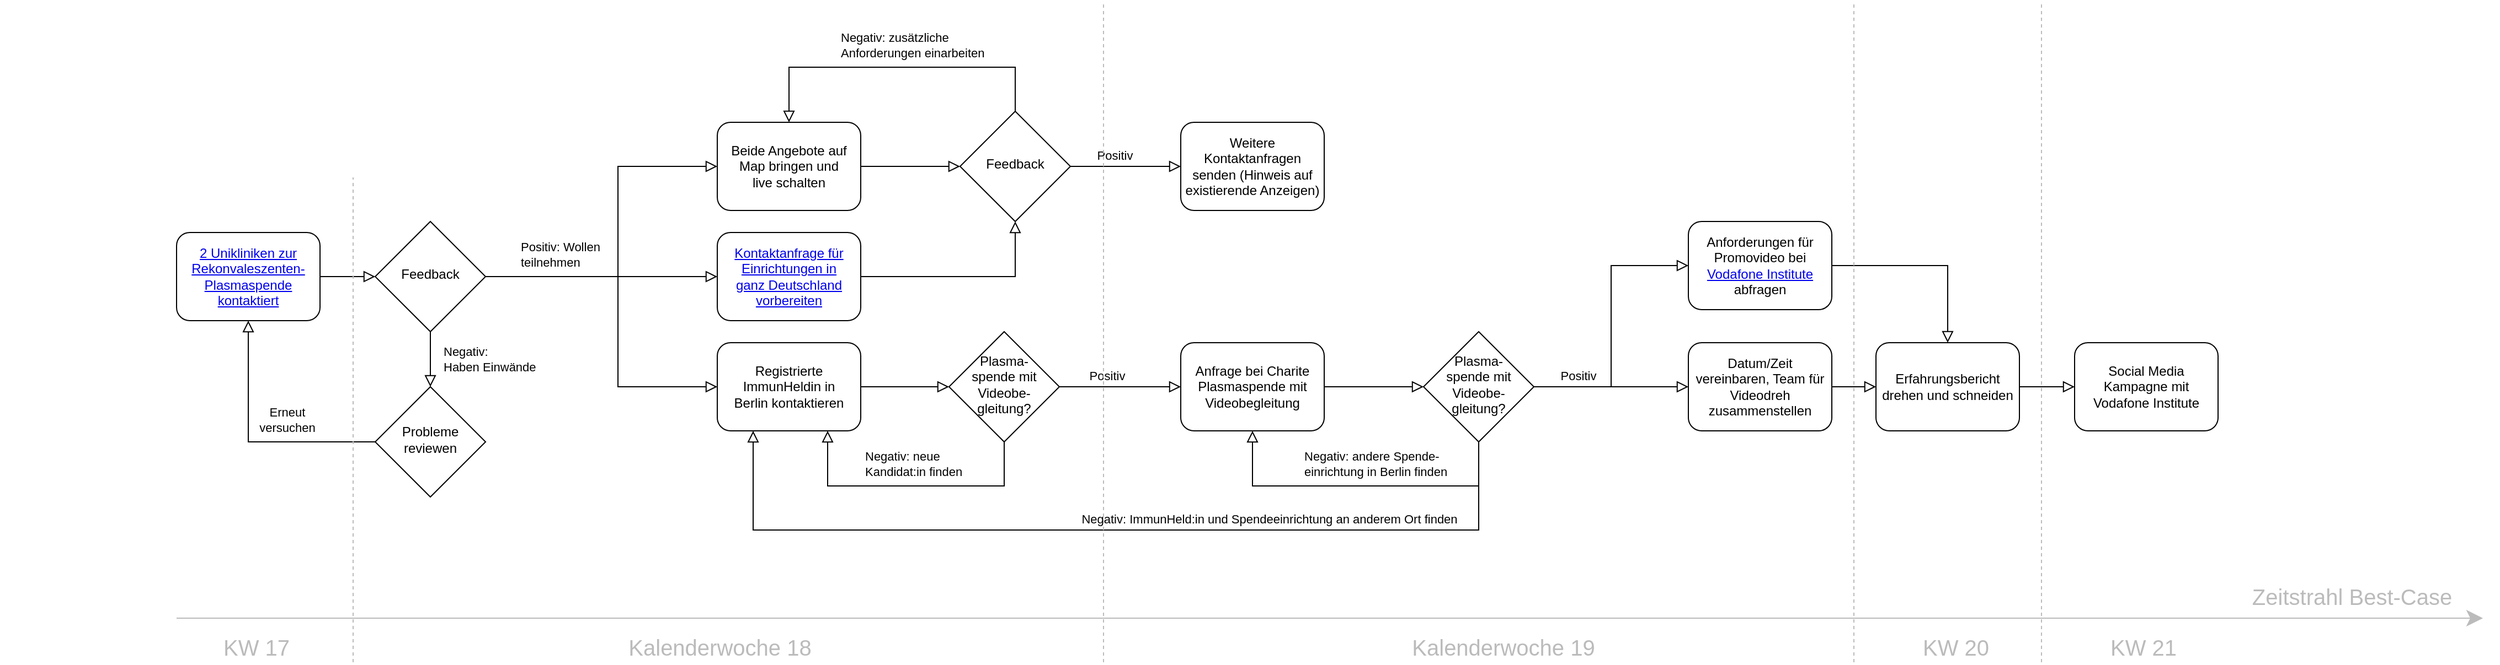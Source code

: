 <mxfile version="13.0.1" type="github">
  <diagram id="C5RBs43oDa-KdzZeNtuy" name="Page-1">
    <mxGraphModel dx="2635" dy="1240" grid="1" gridSize="10" guides="1" tooltips="1" connect="1" arrows="1" fold="1" page="1" pageScale="1" pageWidth="827" pageHeight="1169" math="0" shadow="0">
      <root>
        <mxCell id="WIyWlLk6GJQsqaUBKTNV-0" />
        <mxCell id="WIyWlLk6GJQsqaUBKTNV-1" parent="WIyWlLk6GJQsqaUBKTNV-0" />
        <mxCell id="WIyWlLk6GJQsqaUBKTNV-2" value="" style="rounded=0;html=1;jettySize=auto;orthogonalLoop=1;fontSize=11;endArrow=block;endFill=0;endSize=8;strokeWidth=1;shadow=0;labelBackgroundColor=none;edgeStyle=orthogonalEdgeStyle;" parent="WIyWlLk6GJQsqaUBKTNV-1" source="WIyWlLk6GJQsqaUBKTNV-3" target="WIyWlLk6GJQsqaUBKTNV-6" edge="1">
          <mxGeometry relative="1" as="geometry" />
        </mxCell>
        <mxCell id="WIyWlLk6GJQsqaUBKTNV-3" value="&lt;a href=&quot;https://github.com/weliveindetail/ImmunHelden.de/issues/11&quot;&gt;2 Unikliniken zur Rekonvaleszenten-Plasmaspende kontaktiert&lt;/a&gt;" style="rounded=1;whiteSpace=wrap;html=1;fontSize=12;glass=0;strokeWidth=1;shadow=0;" parent="WIyWlLk6GJQsqaUBKTNV-1" vertex="1">
          <mxGeometry x="-520" y="410" width="130" height="80" as="geometry" />
        </mxCell>
        <mxCell id="WIyWlLk6GJQsqaUBKTNV-4" value="&lt;div align=&quot;left&quot;&gt;Negativ:&lt;br&gt;&lt;/div&gt;&lt;div align=&quot;left&quot;&gt;Haben Einwände&lt;br&gt;&lt;/div&gt;" style="rounded=0;html=1;jettySize=auto;orthogonalLoop=1;fontSize=11;endArrow=block;endFill=0;endSize=8;strokeWidth=1;shadow=0;labelBackgroundColor=none;edgeStyle=orthogonalEdgeStyle;align=left;" parent="WIyWlLk6GJQsqaUBKTNV-1" source="WIyWlLk6GJQsqaUBKTNV-6" target="WIyWlLk6GJQsqaUBKTNV-10" edge="1">
          <mxGeometry y="10" relative="1" as="geometry">
            <mxPoint as="offset" />
          </mxGeometry>
        </mxCell>
        <mxCell id="WIyWlLk6GJQsqaUBKTNV-5" value="&lt;div align=&quot;left&quot;&gt;Positiv: Wollen&lt;br&gt;teilnehmen&lt;/div&gt;" style="edgeStyle=orthogonalEdgeStyle;rounded=0;html=1;jettySize=auto;orthogonalLoop=1;fontSize=11;endArrow=block;endFill=0;endSize=8;strokeWidth=1;shadow=0;labelBackgroundColor=none;align=left;" parent="WIyWlLk6GJQsqaUBKTNV-1" source="WIyWlLk6GJQsqaUBKTNV-6" target="WIyWlLk6GJQsqaUBKTNV-7" edge="1">
          <mxGeometry x="-0.714" y="20" relative="1" as="geometry">
            <mxPoint as="offset" />
          </mxGeometry>
        </mxCell>
        <mxCell id="eErChaB8MKPypUC0hWl1-0" style="edgeStyle=orthogonalEdgeStyle;rounded=0;orthogonalLoop=1;jettySize=auto;html=1;endArrow=block;endFill=0;strokeWidth=1;entryX=0;entryY=0.5;entryDx=0;entryDy=0;endSize=8;" edge="1" parent="WIyWlLk6GJQsqaUBKTNV-1" source="WIyWlLk6GJQsqaUBKTNV-6" target="eErChaB8MKPypUC0hWl1-1">
          <mxGeometry relative="1" as="geometry">
            <mxPoint x="-120" y="340" as="targetPoint" />
            <Array as="points">
              <mxPoint x="-120" y="450" />
              <mxPoint x="-120" y="350" />
            </Array>
          </mxGeometry>
        </mxCell>
        <mxCell id="eErChaB8MKPypUC0hWl1-10" style="edgeStyle=orthogonalEdgeStyle;rounded=0;orthogonalLoop=1;jettySize=auto;html=1;entryX=0;entryY=0.5;entryDx=0;entryDy=0;endArrow=block;endFill=0;endSize=8;strokeWidth=1;" edge="1" parent="WIyWlLk6GJQsqaUBKTNV-1" source="WIyWlLk6GJQsqaUBKTNV-6" target="eErChaB8MKPypUC0hWl1-9">
          <mxGeometry relative="1" as="geometry">
            <Array as="points">
              <mxPoint x="-120" y="450" />
              <mxPoint x="-120" y="550" />
            </Array>
          </mxGeometry>
        </mxCell>
        <mxCell id="WIyWlLk6GJQsqaUBKTNV-6" value="Feedback" style="rhombus;whiteSpace=wrap;html=1;shadow=0;fontFamily=Helvetica;fontSize=12;align=center;strokeWidth=1;spacing=6;spacingTop=-4;" parent="WIyWlLk6GJQsqaUBKTNV-1" vertex="1">
          <mxGeometry x="-340" y="400" width="100" height="100" as="geometry" />
        </mxCell>
        <mxCell id="eErChaB8MKPypUC0hWl1-6" style="edgeStyle=orthogonalEdgeStyle;rounded=0;orthogonalLoop=1;jettySize=auto;html=1;endArrow=block;endFill=0;endSize=8;strokeWidth=1;" edge="1" parent="WIyWlLk6GJQsqaUBKTNV-1" source="WIyWlLk6GJQsqaUBKTNV-7" target="eErChaB8MKPypUC0hWl1-2">
          <mxGeometry relative="1" as="geometry">
            <mxPoint x="150" y="450" as="targetPoint" />
          </mxGeometry>
        </mxCell>
        <mxCell id="WIyWlLk6GJQsqaUBKTNV-7" value="&lt;a href=&quot;https://www.blutspenden.de/blutspendedienste/&quot;&gt;Kontaktanfrage für Einrichtungen in&lt;br&gt;ganz Deutschland vorbereiten&lt;/a&gt;" style="rounded=1;whiteSpace=wrap;html=1;fontSize=12;glass=0;strokeWidth=1;shadow=0;" parent="WIyWlLk6GJQsqaUBKTNV-1" vertex="1">
          <mxGeometry x="-30" y="410" width="130" height="80" as="geometry" />
        </mxCell>
        <mxCell id="WIyWlLk6GJQsqaUBKTNV-8" value="Erneut&lt;br&gt;versuchen" style="rounded=0;html=1;jettySize=auto;orthogonalLoop=1;fontSize=11;endArrow=block;endFill=0;endSize=8;strokeWidth=1;shadow=0;labelBackgroundColor=none;edgeStyle=orthogonalEdgeStyle;entryX=0.5;entryY=1;entryDx=0;entryDy=0;" parent="WIyWlLk6GJQsqaUBKTNV-1" source="WIyWlLk6GJQsqaUBKTNV-10" target="WIyWlLk6GJQsqaUBKTNV-3" edge="1">
          <mxGeometry x="-0.289" y="-20" relative="1" as="geometry">
            <mxPoint as="offset" />
          </mxGeometry>
        </mxCell>
        <mxCell id="WIyWlLk6GJQsqaUBKTNV-10" value="Probleme&lt;br&gt;reviewen" style="rhombus;whiteSpace=wrap;html=1;shadow=0;fontFamily=Helvetica;fontSize=12;align=center;strokeWidth=1;spacing=6;spacingTop=-4;" parent="WIyWlLk6GJQsqaUBKTNV-1" vertex="1">
          <mxGeometry x="-340" y="550" width="100" height="100" as="geometry" />
        </mxCell>
        <mxCell id="WIyWlLk6GJQsqaUBKTNV-11" value="Weitere Kontaktanfragen senden (Hinweis auf existierende Anzeigen)" style="rounded=1;whiteSpace=wrap;html=1;fontSize=12;glass=0;strokeWidth=1;shadow=0;" parent="WIyWlLk6GJQsqaUBKTNV-1" vertex="1">
          <mxGeometry x="390" y="310" width="130" height="80" as="geometry" />
        </mxCell>
        <mxCell id="eErChaB8MKPypUC0hWl1-3" style="edgeStyle=orthogonalEdgeStyle;rounded=0;orthogonalLoop=1;jettySize=auto;html=1;endArrow=block;endFill=0;endSize=8;strokeWidth=1;" edge="1" parent="WIyWlLk6GJQsqaUBKTNV-1" source="eErChaB8MKPypUC0hWl1-1" target="eErChaB8MKPypUC0hWl1-2">
          <mxGeometry relative="1" as="geometry" />
        </mxCell>
        <mxCell id="eErChaB8MKPypUC0hWl1-1" value="Beide Angebote auf Map bringen und&lt;br&gt;live schalten" style="rounded=1;whiteSpace=wrap;html=1;fontSize=12;glass=0;strokeWidth=1;shadow=0;" vertex="1" parent="WIyWlLk6GJQsqaUBKTNV-1">
          <mxGeometry x="-30" y="310" width="130" height="80" as="geometry" />
        </mxCell>
        <mxCell id="eErChaB8MKPypUC0hWl1-4" style="edgeStyle=orthogonalEdgeStyle;rounded=0;orthogonalLoop=1;jettySize=auto;html=1;endArrow=block;endFill=0;endSize=8;strokeWidth=1;entryX=0.5;entryY=0;entryDx=0;entryDy=0;" edge="1" parent="WIyWlLk6GJQsqaUBKTNV-1" source="eErChaB8MKPypUC0hWl1-2" target="eErChaB8MKPypUC0hWl1-1">
          <mxGeometry relative="1" as="geometry">
            <mxPoint x="240" y="230" as="targetPoint" />
            <Array as="points">
              <mxPoint x="240" y="260" />
              <mxPoint x="35" y="260" />
            </Array>
          </mxGeometry>
        </mxCell>
        <mxCell id="eErChaB8MKPypUC0hWl1-5" value="&lt;div align=&quot;left&quot;&gt;Negativ: zusätzliche&lt;br&gt;&lt;/div&gt;&lt;div align=&quot;left&quot;&gt;Anforderungen einarbeiten&lt;br&gt;&lt;/div&gt;" style="edgeLabel;html=1;align=left;verticalAlign=middle;resizable=0;points=[];" vertex="1" connectable="0" parent="eErChaB8MKPypUC0hWl1-4">
          <mxGeometry x="0.01" y="-1" relative="1" as="geometry">
            <mxPoint x="-51" y="-19" as="offset" />
          </mxGeometry>
        </mxCell>
        <mxCell id="eErChaB8MKPypUC0hWl1-7" style="edgeStyle=orthogonalEdgeStyle;rounded=0;orthogonalLoop=1;jettySize=auto;html=1;entryX=0;entryY=0.5;entryDx=0;entryDy=0;endArrow=block;endFill=0;endSize=8;strokeWidth=1;" edge="1" parent="WIyWlLk6GJQsqaUBKTNV-1" source="eErChaB8MKPypUC0hWl1-2" target="WIyWlLk6GJQsqaUBKTNV-11">
          <mxGeometry relative="1" as="geometry" />
        </mxCell>
        <mxCell id="eErChaB8MKPypUC0hWl1-24" value="Positiv" style="edgeLabel;html=1;align=center;verticalAlign=middle;resizable=0;points=[];" vertex="1" connectable="0" parent="eErChaB8MKPypUC0hWl1-7">
          <mxGeometry x="-0.58" y="-1" relative="1" as="geometry">
            <mxPoint x="19" y="-11" as="offset" />
          </mxGeometry>
        </mxCell>
        <mxCell id="eErChaB8MKPypUC0hWl1-2" value="Feedback" style="rhombus;whiteSpace=wrap;html=1;shadow=0;fontFamily=Helvetica;fontSize=12;align=center;strokeWidth=1;spacing=6;spacingTop=-4;" vertex="1" parent="WIyWlLk6GJQsqaUBKTNV-1">
          <mxGeometry x="190" y="300" width="100" height="100" as="geometry" />
        </mxCell>
        <mxCell id="eErChaB8MKPypUC0hWl1-18" style="edgeStyle=orthogonalEdgeStyle;rounded=0;orthogonalLoop=1;jettySize=auto;html=1;endArrow=block;endFill=0;endSize=8;strokeWidth=1;" edge="1" parent="WIyWlLk6GJQsqaUBKTNV-1" source="eErChaB8MKPypUC0hWl1-8" target="eErChaB8MKPypUC0hWl1-14">
          <mxGeometry relative="1" as="geometry" />
        </mxCell>
        <mxCell id="eErChaB8MKPypUC0hWl1-8" value="Anfrage bei Charite&lt;br&gt;Plasmaspende mit Videobegleitung" style="rounded=1;whiteSpace=wrap;html=1;fontSize=12;glass=0;strokeWidth=1;shadow=0;" vertex="1" parent="WIyWlLk6GJQsqaUBKTNV-1">
          <mxGeometry x="390" y="510" width="130" height="80" as="geometry" />
        </mxCell>
        <mxCell id="eErChaB8MKPypUC0hWl1-12" value="" style="edgeStyle=orthogonalEdgeStyle;rounded=0;orthogonalLoop=1;jettySize=auto;html=1;endArrow=block;endFill=0;endSize=8;strokeWidth=1;" edge="1" parent="WIyWlLk6GJQsqaUBKTNV-1" source="eErChaB8MKPypUC0hWl1-9">
          <mxGeometry relative="1" as="geometry">
            <mxPoint x="180" y="550" as="targetPoint" />
          </mxGeometry>
        </mxCell>
        <mxCell id="eErChaB8MKPypUC0hWl1-9" value="Registrierte ImmunHeldin in&lt;br&gt;Berlin kontaktieren" style="rounded=1;whiteSpace=wrap;html=1;fontSize=12;glass=0;strokeWidth=1;shadow=0;" vertex="1" parent="WIyWlLk6GJQsqaUBKTNV-1">
          <mxGeometry x="-30" y="510" width="130" height="80" as="geometry" />
        </mxCell>
        <mxCell id="eErChaB8MKPypUC0hWl1-15" value="" style="edgeStyle=orthogonalEdgeStyle;rounded=0;orthogonalLoop=1;jettySize=auto;html=1;endArrow=block;endFill=0;endSize=8;strokeWidth=1;" edge="1" parent="WIyWlLk6GJQsqaUBKTNV-1" source="eErChaB8MKPypUC0hWl1-13">
          <mxGeometry relative="1" as="geometry">
            <mxPoint x="70" y="590" as="targetPoint" />
            <Array as="points">
              <mxPoint x="230" y="640" />
              <mxPoint x="70" y="640" />
              <mxPoint x="70" y="590" />
            </Array>
          </mxGeometry>
        </mxCell>
        <mxCell id="eErChaB8MKPypUC0hWl1-16" value="&lt;div align=&quot;left&quot;&gt;Negativ: neue&lt;br&gt;Kandidat:in finden&lt;br&gt;&lt;/div&gt;" style="edgeLabel;html=1;align=left;verticalAlign=middle;resizable=0;points=[];" vertex="1" connectable="0" parent="eErChaB8MKPypUC0hWl1-15">
          <mxGeometry x="0.347" y="3" relative="1" as="geometry">
            <mxPoint y="-23" as="offset" />
          </mxGeometry>
        </mxCell>
        <mxCell id="eErChaB8MKPypUC0hWl1-17" style="edgeStyle=orthogonalEdgeStyle;rounded=0;orthogonalLoop=1;jettySize=auto;html=1;entryX=0;entryY=0.5;entryDx=0;entryDy=0;endArrow=block;endFill=0;endSize=8;strokeWidth=1;" edge="1" parent="WIyWlLk6GJQsqaUBKTNV-1" source="eErChaB8MKPypUC0hWl1-13" target="eErChaB8MKPypUC0hWl1-8">
          <mxGeometry relative="1" as="geometry" />
        </mxCell>
        <mxCell id="eErChaB8MKPypUC0hWl1-23" value="&lt;div&gt;Positiv&lt;/div&gt;" style="edgeLabel;html=1;align=center;verticalAlign=middle;resizable=0;points=[];" vertex="1" connectable="0" parent="eErChaB8MKPypUC0hWl1-17">
          <mxGeometry x="-0.218" y="1" relative="1" as="geometry">
            <mxPoint y="-9" as="offset" />
          </mxGeometry>
        </mxCell>
        <mxCell id="eErChaB8MKPypUC0hWl1-13" value="Plasma-&lt;br&gt;spende mit Videobe-gleitung?" style="rhombus;whiteSpace=wrap;html=1;shadow=0;fontFamily=Helvetica;fontSize=12;align=center;strokeWidth=1;spacing=6;spacingTop=-4;" vertex="1" parent="WIyWlLk6GJQsqaUBKTNV-1">
          <mxGeometry x="180" y="500" width="100" height="100" as="geometry" />
        </mxCell>
        <mxCell id="eErChaB8MKPypUC0hWl1-19" style="edgeStyle=orthogonalEdgeStyle;rounded=0;orthogonalLoop=1;jettySize=auto;html=1;entryX=0.5;entryY=1;entryDx=0;entryDy=0;endArrow=block;endFill=0;endSize=8;strokeWidth=1;" edge="1" parent="WIyWlLk6GJQsqaUBKTNV-1" source="eErChaB8MKPypUC0hWl1-14" target="eErChaB8MKPypUC0hWl1-8">
          <mxGeometry relative="1" as="geometry">
            <Array as="points">
              <mxPoint x="660" y="640" />
              <mxPoint x="455" y="640" />
            </Array>
          </mxGeometry>
        </mxCell>
        <mxCell id="eErChaB8MKPypUC0hWl1-20" value="&lt;div align=&quot;left&quot;&gt;Negativ: andere Spende-&lt;br&gt;einrichtung in Berlin finden&lt;br&gt;&lt;/div&gt;" style="edgeLabel;html=1;align=left;verticalAlign=middle;resizable=0;points=[];" vertex="1" connectable="0" parent="eErChaB8MKPypUC0hWl1-19">
          <mxGeometry x="0.159" y="2" relative="1" as="geometry">
            <mxPoint x="-29" y="-22" as="offset" />
          </mxGeometry>
        </mxCell>
        <mxCell id="eErChaB8MKPypUC0hWl1-21" style="edgeStyle=orthogonalEdgeStyle;rounded=0;orthogonalLoop=1;jettySize=auto;html=1;entryX=0.25;entryY=1;entryDx=0;entryDy=0;endArrow=block;endFill=0;endSize=8;strokeWidth=1;" edge="1" parent="WIyWlLk6GJQsqaUBKTNV-1" source="eErChaB8MKPypUC0hWl1-14" target="eErChaB8MKPypUC0hWl1-9">
          <mxGeometry relative="1" as="geometry">
            <Array as="points">
              <mxPoint x="660" y="680" />
              <mxPoint x="3" y="680" />
            </Array>
          </mxGeometry>
        </mxCell>
        <mxCell id="eErChaB8MKPypUC0hWl1-22" value="Negativ: ImmunHeld:in und Spendeeinrichtung an anderem Ort finden" style="edgeLabel;html=1;align=center;verticalAlign=middle;resizable=0;points=[];" vertex="1" connectable="0" parent="eErChaB8MKPypUC0hWl1-21">
          <mxGeometry x="0.245" y="2" relative="1" as="geometry">
            <mxPoint x="245" y="-12" as="offset" />
          </mxGeometry>
        </mxCell>
        <mxCell id="eErChaB8MKPypUC0hWl1-26" value="&lt;div&gt;Positiv&lt;/div&gt;" style="edgeStyle=orthogonalEdgeStyle;rounded=0;orthogonalLoop=1;jettySize=auto;html=1;entryX=0;entryY=0.5;entryDx=0;entryDy=0;endArrow=block;endFill=0;endSize=8;strokeWidth=1;" edge="1" parent="WIyWlLk6GJQsqaUBKTNV-1" source="eErChaB8MKPypUC0hWl1-14" target="eErChaB8MKPypUC0hWl1-25">
          <mxGeometry x="-0.429" y="10" relative="1" as="geometry">
            <mxPoint as="offset" />
          </mxGeometry>
        </mxCell>
        <mxCell id="eErChaB8MKPypUC0hWl1-31" style="edgeStyle=orthogonalEdgeStyle;rounded=0;orthogonalLoop=1;jettySize=auto;html=1;entryX=0;entryY=0.5;entryDx=0;entryDy=0;endArrow=block;endFill=0;endSize=8;strokeWidth=1;" edge="1" parent="WIyWlLk6GJQsqaUBKTNV-1" source="eErChaB8MKPypUC0hWl1-14" target="eErChaB8MKPypUC0hWl1-29">
          <mxGeometry relative="1" as="geometry" />
        </mxCell>
        <mxCell id="eErChaB8MKPypUC0hWl1-14" value="Plasma-&lt;br&gt;spende mit Videobe-gleitung?" style="rhombus;whiteSpace=wrap;html=1;shadow=0;fontFamily=Helvetica;fontSize=12;align=center;strokeWidth=1;spacing=6;spacingTop=-4;" vertex="1" parent="WIyWlLk6GJQsqaUBKTNV-1">
          <mxGeometry x="610" y="500" width="100" height="100" as="geometry" />
        </mxCell>
        <mxCell id="eErChaB8MKPypUC0hWl1-28" style="edgeStyle=orthogonalEdgeStyle;rounded=0;orthogonalLoop=1;jettySize=auto;html=1;entryX=0;entryY=0.5;entryDx=0;entryDy=0;endArrow=block;endFill=0;endSize=8;strokeWidth=1;" edge="1" parent="WIyWlLk6GJQsqaUBKTNV-1" source="eErChaB8MKPypUC0hWl1-25" target="eErChaB8MKPypUC0hWl1-27">
          <mxGeometry relative="1" as="geometry" />
        </mxCell>
        <mxCell id="eErChaB8MKPypUC0hWl1-25" value="Datum/Zeit vereinbaren, Team für Videodreh zusammenstellen" style="rounded=1;whiteSpace=wrap;html=1;fontSize=12;glass=0;strokeWidth=1;shadow=0;" vertex="1" parent="WIyWlLk6GJQsqaUBKTNV-1">
          <mxGeometry x="850" y="510" width="130" height="80" as="geometry" />
        </mxCell>
        <mxCell id="eErChaB8MKPypUC0hWl1-33" style="edgeStyle=orthogonalEdgeStyle;rounded=0;orthogonalLoop=1;jettySize=auto;html=1;entryX=0;entryY=0.5;entryDx=0;entryDy=0;endArrow=block;endFill=0;endSize=8;strokeWidth=1;" edge="1" parent="WIyWlLk6GJQsqaUBKTNV-1" source="eErChaB8MKPypUC0hWl1-27" target="eErChaB8MKPypUC0hWl1-32">
          <mxGeometry relative="1" as="geometry" />
        </mxCell>
        <mxCell id="eErChaB8MKPypUC0hWl1-27" value="Erfahrungsbericht drehen und schneiden" style="rounded=1;whiteSpace=wrap;html=1;fontSize=12;glass=0;strokeWidth=1;shadow=0;" vertex="1" parent="WIyWlLk6GJQsqaUBKTNV-1">
          <mxGeometry x="1020" y="510" width="130" height="80" as="geometry" />
        </mxCell>
        <mxCell id="eErChaB8MKPypUC0hWl1-30" style="edgeStyle=orthogonalEdgeStyle;rounded=0;orthogonalLoop=1;jettySize=auto;html=1;entryX=0.5;entryY=0;entryDx=0;entryDy=0;endArrow=block;endFill=0;endSize=8;strokeWidth=1;" edge="1" parent="WIyWlLk6GJQsqaUBKTNV-1" source="eErChaB8MKPypUC0hWl1-29" target="eErChaB8MKPypUC0hWl1-27">
          <mxGeometry relative="1" as="geometry" />
        </mxCell>
        <mxCell id="eErChaB8MKPypUC0hWl1-29" value="&lt;div&gt;Anforderungen für Promovideo bei &lt;a href=&quot;https://twitter.com/vf_institute&quot;&gt;Vodafone Institute&lt;/a&gt;&lt;/div&gt;&lt;div&gt;abfragen&lt;br&gt;&lt;/div&gt;" style="rounded=1;whiteSpace=wrap;html=1;fontSize=12;glass=0;strokeWidth=1;shadow=0;" vertex="1" parent="WIyWlLk6GJQsqaUBKTNV-1">
          <mxGeometry x="850" y="400" width="130" height="80" as="geometry" />
        </mxCell>
        <mxCell id="eErChaB8MKPypUC0hWl1-32" value="Social Media Kampagne mit Vodafone Institute" style="rounded=1;whiteSpace=wrap;html=1;fontSize=12;glass=0;strokeWidth=1;shadow=0;" vertex="1" parent="WIyWlLk6GJQsqaUBKTNV-1">
          <mxGeometry x="1200" y="510" width="130" height="80" as="geometry" />
        </mxCell>
        <mxCell id="eErChaB8MKPypUC0hWl1-34" value="" style="endArrow=classic;html=1;strokeWidth=1;endSize=12;fillColor=#f5f5f5;strokeColor=#BBB;" edge="1" parent="WIyWlLk6GJQsqaUBKTNV-1">
          <mxGeometry width="50" height="50" relative="1" as="geometry">
            <mxPoint x="-520" y="760" as="sourcePoint" />
            <mxPoint x="1570" y="760" as="targetPoint" />
          </mxGeometry>
        </mxCell>
        <mxCell id="eErChaB8MKPypUC0hWl1-35" value="&lt;font style=&quot;font-size: 20px&quot;&gt;Zeitstrahl Best-Case&lt;/font&gt; " style="edgeLabel;html=1;align=center;verticalAlign=middle;resizable=0;points=[];fontColor=#BBB;" vertex="1" connectable="0" parent="eErChaB8MKPypUC0hWl1-34">
          <mxGeometry x="0.631" y="-4" relative="1" as="geometry">
            <mxPoint x="266" y="-24" as="offset" />
          </mxGeometry>
        </mxCell>
        <mxCell id="eErChaB8MKPypUC0hWl1-36" value="" style="endArrow=none;html=1;strokeColor=#BBB;strokeWidth=1;fontColor=#BBB;dashed=1;" edge="1" parent="WIyWlLk6GJQsqaUBKTNV-1">
          <mxGeometry width="50" height="50" relative="1" as="geometry">
            <mxPoint x="-360" y="800" as="sourcePoint" />
            <mxPoint x="-360" y="360" as="targetPoint" />
          </mxGeometry>
        </mxCell>
        <mxCell id="eErChaB8MKPypUC0hWl1-38" value="" style="endArrow=none;html=1;strokeColor=#BBB;strokeWidth=1;fontColor=#BBB;dashed=1;" edge="1" parent="WIyWlLk6GJQsqaUBKTNV-1">
          <mxGeometry width="50" height="50" relative="1" as="geometry">
            <mxPoint x="320" y="800" as="sourcePoint" />
            <mxPoint x="320" y="200" as="targetPoint" />
          </mxGeometry>
        </mxCell>
        <mxCell id="eErChaB8MKPypUC0hWl1-40" value="&lt;font style=&quot;font-size: 20px&quot;&gt;Kalenderwoche 18&lt;/font&gt;" style="edgeLabel;html=1;align=center;verticalAlign=middle;resizable=0;points=[];fontColor=#BBB;" vertex="1" connectable="0" parent="WIyWlLk6GJQsqaUBKTNV-1">
          <mxGeometry x="-260" y="760" as="geometry">
            <mxPoint x="232" y="26" as="offset" />
          </mxGeometry>
        </mxCell>
        <mxCell id="eErChaB8MKPypUC0hWl1-41" value="&lt;font style=&quot;font-size: 20px&quot;&gt;KW 17&lt;/font&gt;" style="edgeLabel;html=1;align=center;verticalAlign=middle;resizable=0;points=[];fontColor=#BBB;" vertex="1" connectable="0" parent="WIyWlLk6GJQsqaUBKTNV-1">
          <mxGeometry x="-680" y="760" as="geometry">
            <mxPoint x="232" y="26" as="offset" />
          </mxGeometry>
        </mxCell>
        <mxCell id="eErChaB8MKPypUC0hWl1-42" value="" style="endArrow=none;html=1;strokeColor=#BBB;strokeWidth=1;fontColor=#BBB;dashed=1;" edge="1" parent="WIyWlLk6GJQsqaUBKTNV-1">
          <mxGeometry width="50" height="50" relative="1" as="geometry">
            <mxPoint x="1000" y="800" as="sourcePoint" />
            <mxPoint x="1000" y="200" as="targetPoint" />
          </mxGeometry>
        </mxCell>
        <mxCell id="eErChaB8MKPypUC0hWl1-43" value="&lt;font style=&quot;font-size: 20px&quot;&gt;Kalenderwoche 19&lt;/font&gt;" style="edgeLabel;html=1;align=center;verticalAlign=middle;resizable=0;points=[];fontColor=#BBB;" vertex="1" connectable="0" parent="WIyWlLk6GJQsqaUBKTNV-1">
          <mxGeometry x="450" y="760" as="geometry">
            <mxPoint x="232" y="26" as="offset" />
          </mxGeometry>
        </mxCell>
        <mxCell id="eErChaB8MKPypUC0hWl1-44" value="" style="endArrow=none;html=1;strokeColor=#BBB;strokeWidth=1;fontColor=#BBB;dashed=1;" edge="1" parent="WIyWlLk6GJQsqaUBKTNV-1">
          <mxGeometry width="50" height="50" relative="1" as="geometry">
            <mxPoint x="1170" y="800" as="sourcePoint" />
            <mxPoint x="1170" y="200" as="targetPoint" />
          </mxGeometry>
        </mxCell>
        <mxCell id="eErChaB8MKPypUC0hWl1-45" value="&lt;font style=&quot;font-size: 20px&quot;&gt;KW 20&lt;br&gt;&lt;/font&gt;" style="edgeLabel;html=1;align=center;verticalAlign=middle;resizable=0;points=[];fontColor=#BBB;" vertex="1" connectable="0" parent="WIyWlLk6GJQsqaUBKTNV-1">
          <mxGeometry x="860" y="760" as="geometry">
            <mxPoint x="232" y="26" as="offset" />
          </mxGeometry>
        </mxCell>
        <mxCell id="eErChaB8MKPypUC0hWl1-46" value="&lt;font style=&quot;font-size: 20px&quot;&gt;KW 21&lt;/font&gt;" style="edgeLabel;html=1;align=center;verticalAlign=middle;resizable=0;points=[];fontColor=#BBB;" vertex="1" connectable="0" parent="WIyWlLk6GJQsqaUBKTNV-1">
          <mxGeometry x="1030" y="760" as="geometry">
            <mxPoint x="232" y="26" as="offset" />
          </mxGeometry>
        </mxCell>
      </root>
    </mxGraphModel>
  </diagram>
</mxfile>
